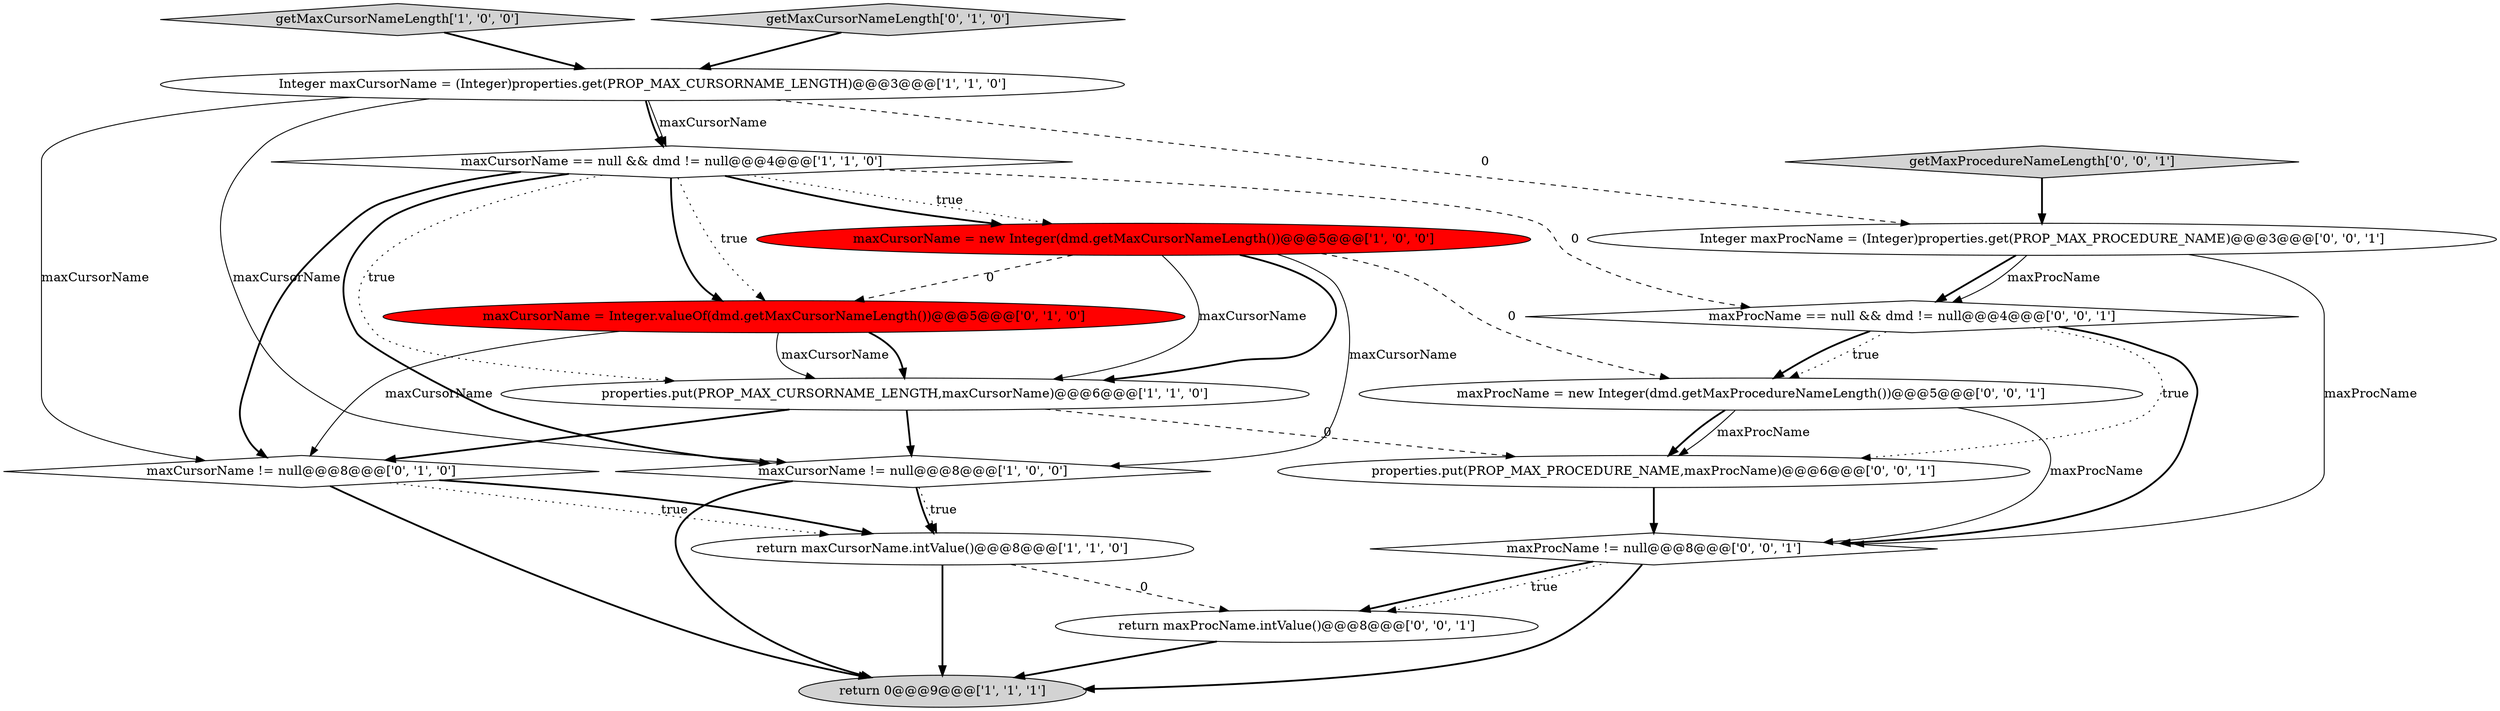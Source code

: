 digraph {
0 [style = filled, label = "maxCursorName = new Integer(dmd.getMaxCursorNameLength())@@@5@@@['1', '0', '0']", fillcolor = red, shape = ellipse image = "AAA1AAABBB1BBB"];
1 [style = filled, label = "properties.put(PROP_MAX_CURSORNAME_LENGTH,maxCursorName)@@@6@@@['1', '1', '0']", fillcolor = white, shape = ellipse image = "AAA0AAABBB1BBB"];
14 [style = filled, label = "properties.put(PROP_MAX_PROCEDURE_NAME,maxProcName)@@@6@@@['0', '0', '1']", fillcolor = white, shape = ellipse image = "AAA0AAABBB3BBB"];
4 [style = filled, label = "maxCursorName == null && dmd != null@@@4@@@['1', '1', '0']", fillcolor = white, shape = diamond image = "AAA0AAABBB1BBB"];
9 [style = filled, label = "maxCursorName = Integer.valueOf(dmd.getMaxCursorNameLength())@@@5@@@['0', '1', '0']", fillcolor = red, shape = ellipse image = "AAA1AAABBB2BBB"];
10 [style = filled, label = "maxCursorName != null@@@8@@@['0', '1', '0']", fillcolor = white, shape = diamond image = "AAA0AAABBB2BBB"];
2 [style = filled, label = "Integer maxCursorName = (Integer)properties.get(PROP_MAX_CURSORNAME_LENGTH)@@@3@@@['1', '1', '0']", fillcolor = white, shape = ellipse image = "AAA0AAABBB1BBB"];
13 [style = filled, label = "Integer maxProcName = (Integer)properties.get(PROP_MAX_PROCEDURE_NAME)@@@3@@@['0', '0', '1']", fillcolor = white, shape = ellipse image = "AAA0AAABBB3BBB"];
7 [style = filled, label = "getMaxCursorNameLength['1', '0', '0']", fillcolor = lightgray, shape = diamond image = "AAA0AAABBB1BBB"];
17 [style = filled, label = "getMaxProcedureNameLength['0', '0', '1']", fillcolor = lightgray, shape = diamond image = "AAA0AAABBB3BBB"];
8 [style = filled, label = "getMaxCursorNameLength['0', '1', '0']", fillcolor = lightgray, shape = diamond image = "AAA0AAABBB2BBB"];
15 [style = filled, label = "maxProcName != null@@@8@@@['0', '0', '1']", fillcolor = white, shape = diamond image = "AAA0AAABBB3BBB"];
16 [style = filled, label = "return maxProcName.intValue()@@@8@@@['0', '0', '1']", fillcolor = white, shape = ellipse image = "AAA0AAABBB3BBB"];
6 [style = filled, label = "return maxCursorName.intValue()@@@8@@@['1', '1', '0']", fillcolor = white, shape = ellipse image = "AAA0AAABBB1BBB"];
12 [style = filled, label = "maxProcName == null && dmd != null@@@4@@@['0', '0', '1']", fillcolor = white, shape = diamond image = "AAA0AAABBB3BBB"];
5 [style = filled, label = "return 0@@@9@@@['1', '1', '1']", fillcolor = lightgray, shape = ellipse image = "AAA0AAABBB1BBB"];
3 [style = filled, label = "maxCursorName != null@@@8@@@['1', '0', '0']", fillcolor = white, shape = diamond image = "AAA0AAABBB1BBB"];
11 [style = filled, label = "maxProcName = new Integer(dmd.getMaxProcedureNameLength())@@@5@@@['0', '0', '1']", fillcolor = white, shape = ellipse image = "AAA0AAABBB3BBB"];
11->15 [style = solid, label="maxProcName"];
4->9 [style = bold, label=""];
4->10 [style = bold, label=""];
4->3 [style = bold, label=""];
2->3 [style = solid, label="maxCursorName"];
10->6 [style = dotted, label="true"];
1->14 [style = dashed, label="0"];
11->14 [style = bold, label=""];
4->1 [style = dotted, label="true"];
4->0 [style = dotted, label="true"];
12->11 [style = bold, label=""];
12->15 [style = bold, label=""];
0->3 [style = solid, label="maxCursorName"];
1->3 [style = bold, label=""];
3->6 [style = bold, label=""];
0->11 [style = dashed, label="0"];
11->14 [style = solid, label="maxProcName"];
9->10 [style = solid, label="maxCursorName"];
3->6 [style = dotted, label="true"];
15->16 [style = bold, label=""];
15->16 [style = dotted, label="true"];
2->4 [style = bold, label=""];
10->6 [style = bold, label=""];
15->5 [style = bold, label=""];
4->0 [style = bold, label=""];
4->12 [style = dashed, label="0"];
12->11 [style = dotted, label="true"];
13->15 [style = solid, label="maxProcName"];
6->5 [style = bold, label=""];
12->14 [style = dotted, label="true"];
3->5 [style = bold, label=""];
6->16 [style = dashed, label="0"];
13->12 [style = bold, label=""];
10->5 [style = bold, label=""];
8->2 [style = bold, label=""];
7->2 [style = bold, label=""];
0->1 [style = bold, label=""];
2->13 [style = dashed, label="0"];
16->5 [style = bold, label=""];
14->15 [style = bold, label=""];
17->13 [style = bold, label=""];
0->9 [style = dashed, label="0"];
4->9 [style = dotted, label="true"];
9->1 [style = bold, label=""];
13->12 [style = solid, label="maxProcName"];
1->10 [style = bold, label=""];
2->4 [style = solid, label="maxCursorName"];
9->1 [style = solid, label="maxCursorName"];
2->10 [style = solid, label="maxCursorName"];
0->1 [style = solid, label="maxCursorName"];
}
